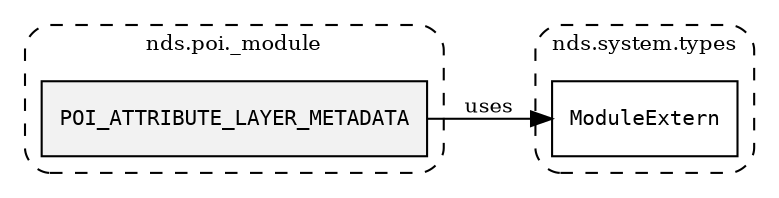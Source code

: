 /**
 * This dot file creates symbol collaboration diagram for POI_ATTRIBUTE_LAYER_METADATA.
 */
digraph ZSERIO
{
    node [shape=box, fontsize=10];
    rankdir="LR";
    fontsize=10;
    tooltip="POI_ATTRIBUTE_LAYER_METADATA collaboration diagram";

    subgraph "cluster_nds.poi._module"
    {
        style="dashed, rounded";
        label="nds.poi._module";
        tooltip="Package nds.poi._module";
        href="../../../content/packages/nds.poi._module.html#Package-nds-poi-_module";
        target="_parent";

        "POI_ATTRIBUTE_LAYER_METADATA" [style="filled", fillcolor="#0000000D", target="_parent", label=<<font face="monospace"><table align="center" border="0" cellspacing="0" cellpadding="0"><tr><td href="../../../content/packages/nds.poi._module.html#Constant-POI_ATTRIBUTE_LAYER_METADATA" title="Constant defined in nds.poi._module">POI_ATTRIBUTE_LAYER_METADATA</td></tr></table></font>>];
    }

    subgraph "cluster_nds.system.types"
    {
        style="dashed, rounded";
        label="nds.system.types";
        tooltip="Package nds.system.types";
        href="../../../content/packages/nds.system.types.html#Package-nds-system-types";
        target="_parent";

        "ModuleExtern" [target="_parent", label=<<font face="monospace"><table align="center" border="0" cellspacing="0" cellpadding="0"><tr><td href="../../../content/packages/nds.system.types.html#Subtype-ModuleExtern" title="Subtype defined in nds.system.types">ModuleExtern</td></tr></table></font>>];
    }

    "POI_ATTRIBUTE_LAYER_METADATA" -> "ModuleExtern" [label="uses", fontsize=10];
}
